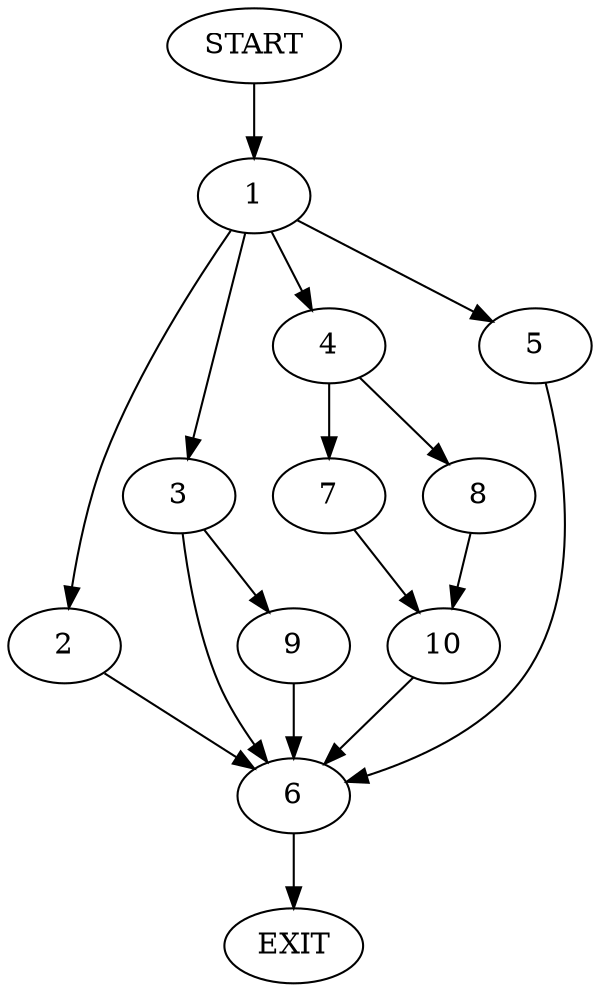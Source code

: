 digraph {
0 [label="START"]
11 [label="EXIT"]
0 -> 1
1 -> 2
1 -> 3
1 -> 4
1 -> 5
5 -> 6
4 -> 7
4 -> 8
2 -> 6
3 -> 6
3 -> 9
6 -> 11
8 -> 10
7 -> 10
10 -> 6
9 -> 6
}
